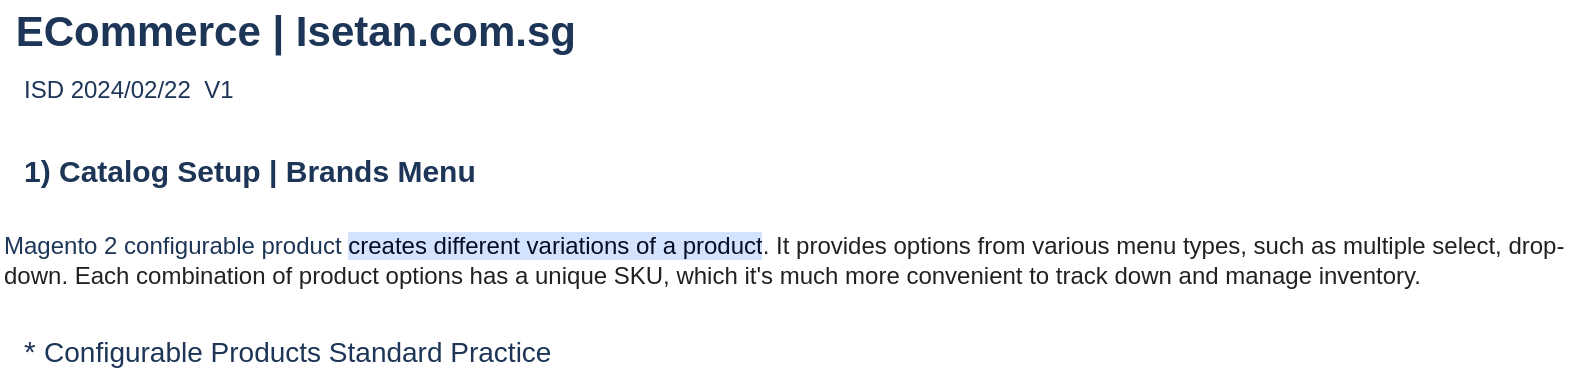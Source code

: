 <mxfile version="24.1.0" type="github">
  <diagram name="Page-1" id="oC_gkXIokiCAt_op0T9k">
    <mxGraphModel dx="1434" dy="738" grid="1" gridSize="10" guides="1" tooltips="1" connect="1" arrows="1" fold="1" page="1" pageScale="1" pageWidth="850" pageHeight="1100" math="0" shadow="0">
      <root>
        <mxCell id="0" />
        <mxCell id="1" parent="0" />
        <mxCell id="njZ23-EEaWyoHb-toW5m-1" value="1) Catalog Setup | Brands Menu" style="text;strokeColor=none;align=left;fillColor=none;html=1;verticalAlign=middle;whiteSpace=wrap;rounded=0;fontSize=15;fontStyle=1;labelBackgroundColor=none;fontColor=#1D3557;" vertex="1" parent="1">
          <mxGeometry x="40" y="90" width="490" height="30" as="geometry" />
        </mxCell>
        <mxCell id="njZ23-EEaWyoHb-toW5m-2" value="&amp;nbsp;ECommerce | Isetan.com.sg" style="text;strokeColor=none;align=left;fillColor=none;html=1;verticalAlign=middle;whiteSpace=wrap;rounded=0;fontSize=21;fontStyle=1;labelBackgroundColor=none;fontColor=#1D3557;" vertex="1" parent="1">
          <mxGeometry x="30" y="20" width="540" height="30" as="geometry" />
        </mxCell>
        <mxCell id="njZ23-EEaWyoHb-toW5m-3" value="ISD 2024/02/22&amp;nbsp; V1" style="text;strokeColor=none;align=left;fillColor=none;html=1;verticalAlign=middle;whiteSpace=wrap;rounded=0;labelBackgroundColor=none;fontColor=#1D3557;" vertex="1" parent="1">
          <mxGeometry x="40" y="50" width="160" height="30" as="geometry" />
        </mxCell>
        <mxCell id="njZ23-EEaWyoHb-toW5m-4" value="&lt;font style=&quot;font-size: 12px;&quot;&gt;Magento 2 configurable product&amp;nbsp;&lt;span style=&quot;background-color: rgb(211, 227, 253); color: rgb(4, 12, 40); font-family: &amp;quot;Google Sans&amp;quot;, arial, sans-serif;&quot;&gt;creates different variations of a product&lt;/span&gt;&lt;span style=&quot;color: rgb(32, 33, 36); font-family: &amp;quot;Google Sans&amp;quot;, arial, sans-serif; background-color: rgb(255, 255, 255);&quot;&gt;. It provides options from various menu types, such as multiple select, drop-down. Each combination of product options has a unique SKU, which it&#39;s much more convenient to track down and manage inventory.&lt;/span&gt;&lt;/font&gt;" style="text;strokeColor=none;align=left;fillColor=none;html=1;verticalAlign=middle;whiteSpace=wrap;rounded=0;labelBackgroundColor=none;fontColor=#1D3557;" vertex="1" parent="1">
          <mxGeometry x="30" y="120" width="790" height="60" as="geometry" />
        </mxCell>
        <mxCell id="njZ23-EEaWyoHb-toW5m-5" value="&lt;font style=&quot;&quot;&gt;*&amp;nbsp;&lt;/font&gt;&lt;font style=&quot;font-size: 14px;&quot;&gt;Configurable Products Standard Practice&lt;/font&gt;&amp;nbsp;&amp;nbsp;" style="text;strokeColor=none;align=left;fillColor=none;html=1;verticalAlign=middle;whiteSpace=wrap;rounded=0;fontSize=15;fontStyle=0;labelBackgroundColor=none;fontColor=#1D3557;" vertex="1" parent="1">
          <mxGeometry x="40" y="180" width="490" height="30" as="geometry" />
        </mxCell>
      </root>
    </mxGraphModel>
  </diagram>
</mxfile>
